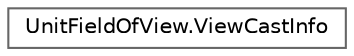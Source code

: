 digraph "Graphical Class Hierarchy"
{
 // LATEX_PDF_SIZE
  bgcolor="transparent";
  edge [fontname=Helvetica,fontsize=10,labelfontname=Helvetica,labelfontsize=10];
  node [fontname=Helvetica,fontsize=10,shape=box,height=0.2,width=0.4];
  rankdir="LR";
  Node0 [label="UnitFieldOfView.ViewCastInfo",height=0.2,width=0.4,color="grey40", fillcolor="white", style="filled",URL="$struct_unit_field_of_view_1_1_view_cast_info.html",tooltip=" "];
}
